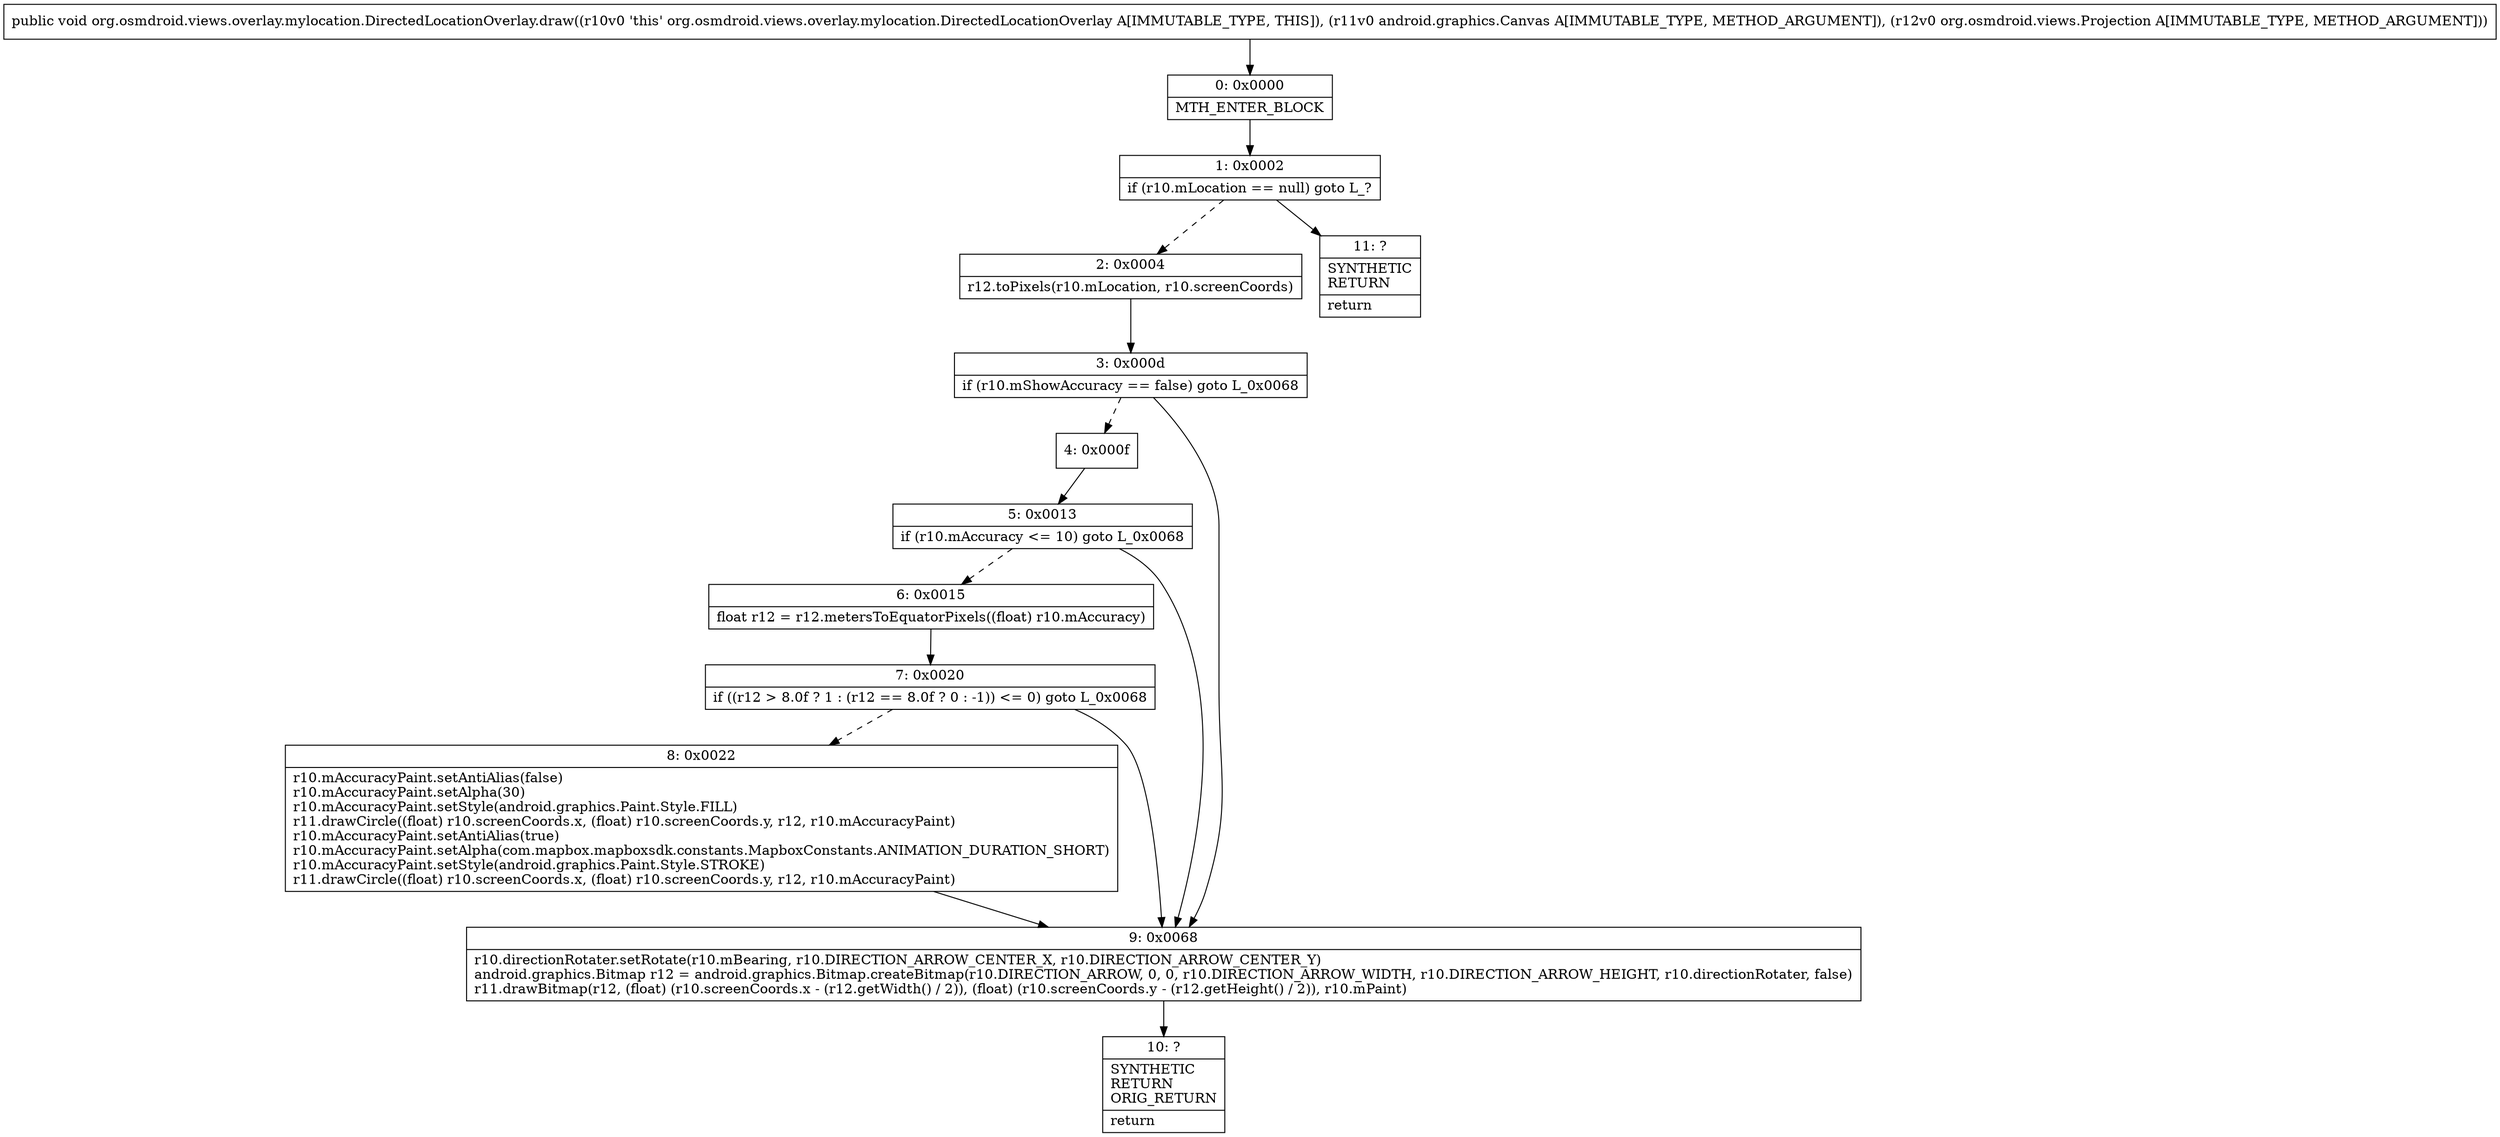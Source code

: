 digraph "CFG fororg.osmdroid.views.overlay.mylocation.DirectedLocationOverlay.draw(Landroid\/graphics\/Canvas;Lorg\/osmdroid\/views\/Projection;)V" {
Node_0 [shape=record,label="{0\:\ 0x0000|MTH_ENTER_BLOCK\l}"];
Node_1 [shape=record,label="{1\:\ 0x0002|if (r10.mLocation == null) goto L_?\l}"];
Node_2 [shape=record,label="{2\:\ 0x0004|r12.toPixels(r10.mLocation, r10.screenCoords)\l}"];
Node_3 [shape=record,label="{3\:\ 0x000d|if (r10.mShowAccuracy == false) goto L_0x0068\l}"];
Node_4 [shape=record,label="{4\:\ 0x000f}"];
Node_5 [shape=record,label="{5\:\ 0x0013|if (r10.mAccuracy \<= 10) goto L_0x0068\l}"];
Node_6 [shape=record,label="{6\:\ 0x0015|float r12 = r12.metersToEquatorPixels((float) r10.mAccuracy)\l}"];
Node_7 [shape=record,label="{7\:\ 0x0020|if ((r12 \> 8.0f ? 1 : (r12 == 8.0f ? 0 : \-1)) \<= 0) goto L_0x0068\l}"];
Node_8 [shape=record,label="{8\:\ 0x0022|r10.mAccuracyPaint.setAntiAlias(false)\lr10.mAccuracyPaint.setAlpha(30)\lr10.mAccuracyPaint.setStyle(android.graphics.Paint.Style.FILL)\lr11.drawCircle((float) r10.screenCoords.x, (float) r10.screenCoords.y, r12, r10.mAccuracyPaint)\lr10.mAccuracyPaint.setAntiAlias(true)\lr10.mAccuracyPaint.setAlpha(com.mapbox.mapboxsdk.constants.MapboxConstants.ANIMATION_DURATION_SHORT)\lr10.mAccuracyPaint.setStyle(android.graphics.Paint.Style.STROKE)\lr11.drawCircle((float) r10.screenCoords.x, (float) r10.screenCoords.y, r12, r10.mAccuracyPaint)\l}"];
Node_9 [shape=record,label="{9\:\ 0x0068|r10.directionRotater.setRotate(r10.mBearing, r10.DIRECTION_ARROW_CENTER_X, r10.DIRECTION_ARROW_CENTER_Y)\landroid.graphics.Bitmap r12 = android.graphics.Bitmap.createBitmap(r10.DIRECTION_ARROW, 0, 0, r10.DIRECTION_ARROW_WIDTH, r10.DIRECTION_ARROW_HEIGHT, r10.directionRotater, false)\lr11.drawBitmap(r12, (float) (r10.screenCoords.x \- (r12.getWidth() \/ 2)), (float) (r10.screenCoords.y \- (r12.getHeight() \/ 2)), r10.mPaint)\l}"];
Node_10 [shape=record,label="{10\:\ ?|SYNTHETIC\lRETURN\lORIG_RETURN\l|return\l}"];
Node_11 [shape=record,label="{11\:\ ?|SYNTHETIC\lRETURN\l|return\l}"];
MethodNode[shape=record,label="{public void org.osmdroid.views.overlay.mylocation.DirectedLocationOverlay.draw((r10v0 'this' org.osmdroid.views.overlay.mylocation.DirectedLocationOverlay A[IMMUTABLE_TYPE, THIS]), (r11v0 android.graphics.Canvas A[IMMUTABLE_TYPE, METHOD_ARGUMENT]), (r12v0 org.osmdroid.views.Projection A[IMMUTABLE_TYPE, METHOD_ARGUMENT])) }"];
MethodNode -> Node_0;
Node_0 -> Node_1;
Node_1 -> Node_2[style=dashed];
Node_1 -> Node_11;
Node_2 -> Node_3;
Node_3 -> Node_4[style=dashed];
Node_3 -> Node_9;
Node_4 -> Node_5;
Node_5 -> Node_6[style=dashed];
Node_5 -> Node_9;
Node_6 -> Node_7;
Node_7 -> Node_8[style=dashed];
Node_7 -> Node_9;
Node_8 -> Node_9;
Node_9 -> Node_10;
}

